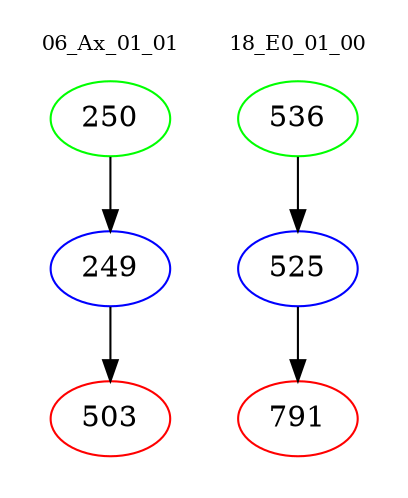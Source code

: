 digraph{
subgraph cluster_0 {
color = white
label = "06_Ax_01_01";
fontsize=10;
T0_250 [label="250", color="green"]
T0_250 -> T0_249 [color="black"]
T0_249 [label="249", color="blue"]
T0_249 -> T0_503 [color="black"]
T0_503 [label="503", color="red"]
}
subgraph cluster_1 {
color = white
label = "18_E0_01_00";
fontsize=10;
T1_536 [label="536", color="green"]
T1_536 -> T1_525 [color="black"]
T1_525 [label="525", color="blue"]
T1_525 -> T1_791 [color="black"]
T1_791 [label="791", color="red"]
}
}
